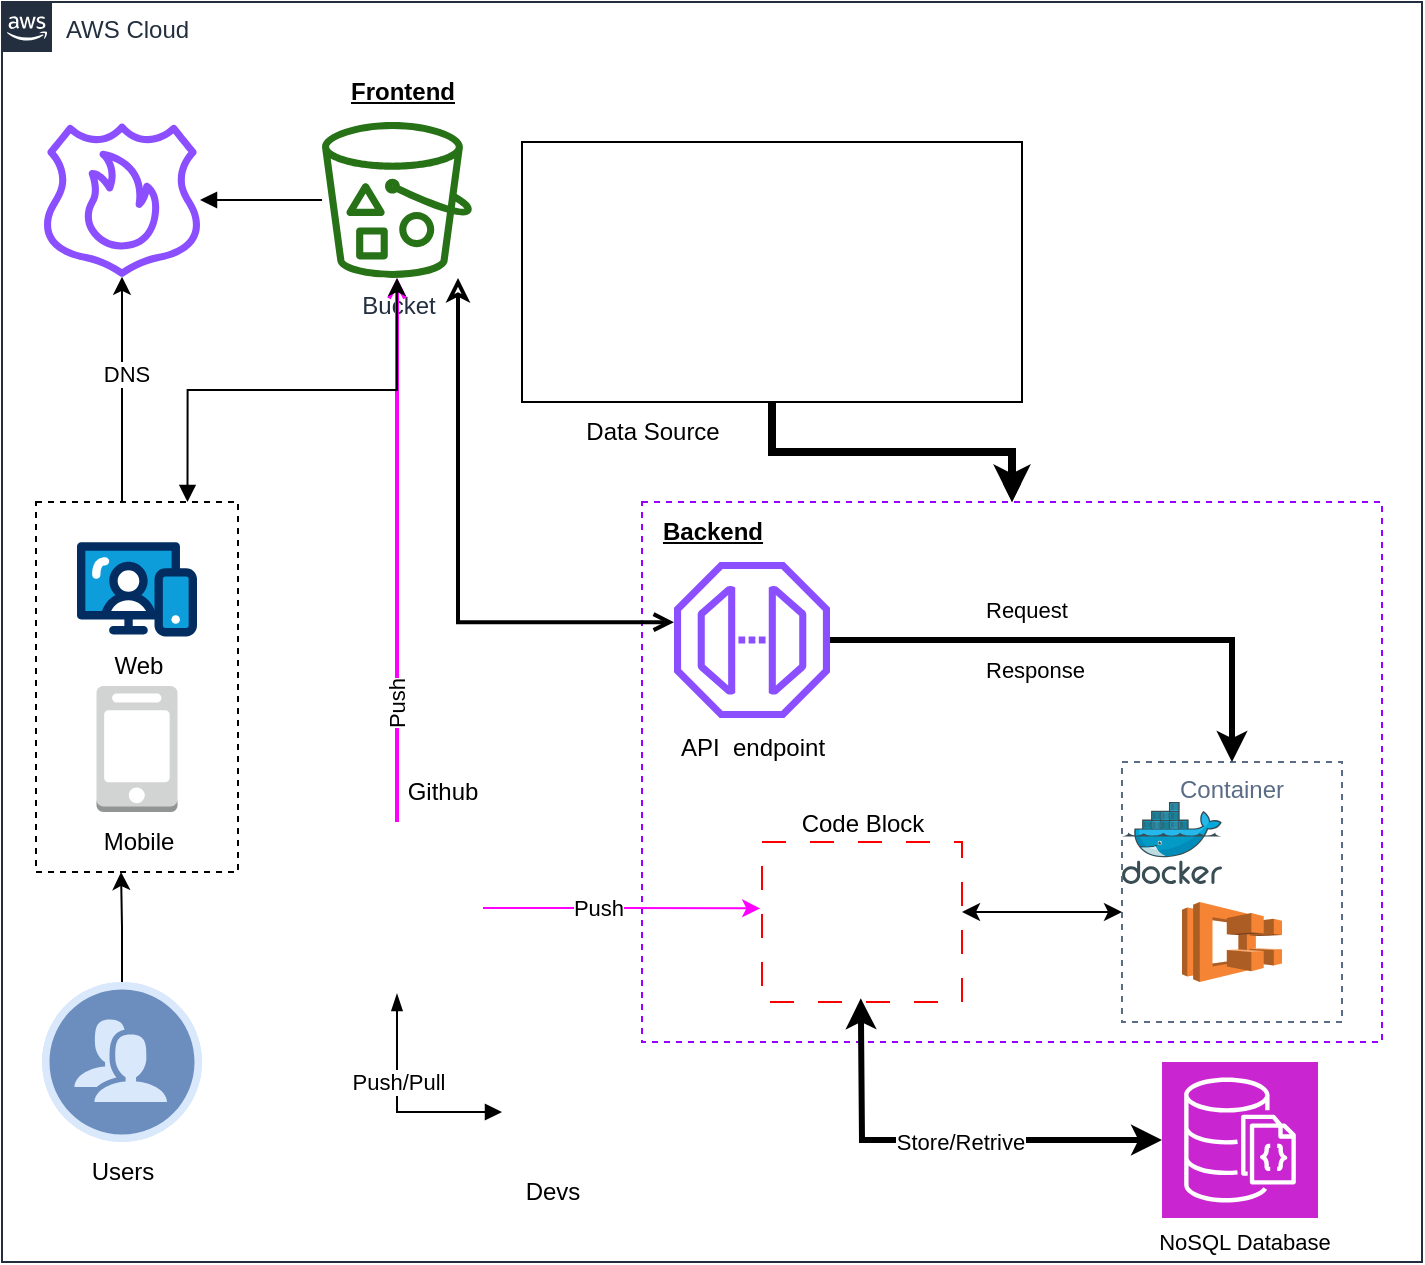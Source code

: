 <mxfile version="24.4.8" type="github">
  <diagram id="Ht1M8jgEwFfnCIfOTk4-" name="Page-1">
    <mxGraphModel dx="1050" dy="569" grid="1" gridSize="10" guides="1" tooltips="1" connect="1" arrows="1" fold="1" page="1" pageScale="1" pageWidth="1169" pageHeight="827" math="0" shadow="0">
      <root>
        <mxCell id="0" />
        <mxCell id="1" parent="0" />
        <mxCell id="UEzPUAAOIrF-is8g5C7q-107" value="" style="rounded=0;whiteSpace=wrap;html=1;labelBackgroundColor=none;fillColor=none;dashed=1;container=1;pointerEvents=0;collapsible=0;recursiveResize=0;strokeColor=#9900ff;" parent="1" vertex="1">
          <mxGeometry x="340" y="290" width="370" height="270" as="geometry" />
        </mxCell>
        <mxCell id="ehjvxD-abrnnZNvWIUBe-18" value="&lt;div style=&quot;text-align: center;&quot;&gt;&lt;span style=&quot;font-size: 11px; background-color: rgb(255, 255, 255);&quot;&gt;Response&lt;/span&gt;&lt;/div&gt;" style="text;whiteSpace=wrap;html=1;" parent="UEzPUAAOIrF-is8g5C7q-107" vertex="1">
          <mxGeometry x="170" y="70" width="50" height="22" as="geometry" />
        </mxCell>
        <mxCell id="ehjvxD-abrnnZNvWIUBe-19" value="&lt;div style=&quot;text-align: center;&quot;&gt;&lt;span style=&quot;font-size: 11px; background-color: rgb(255, 255, 255);&quot;&gt;Request&lt;/span&gt;&lt;/div&gt;" style="text;whiteSpace=wrap;html=1;" parent="UEzPUAAOIrF-is8g5C7q-107" vertex="1">
          <mxGeometry x="170" y="40" width="50" height="20" as="geometry" />
        </mxCell>
        <mxCell id="ehjvxD-abrnnZNvWIUBe-21" value="Code Block" style="text;html=1;align=center;verticalAlign=middle;resizable=0;points=[];autosize=1;strokeColor=none;fillColor=none;" parent="UEzPUAAOIrF-is8g5C7q-107" vertex="1">
          <mxGeometry x="70" y="145.5" width="80" height="30" as="geometry" />
        </mxCell>
        <mxCell id="ehjvxD-abrnnZNvWIUBe-34" value="&lt;b&gt;&lt;u&gt;Backend&lt;/u&gt;&lt;/b&gt;" style="text;html=1;align=center;verticalAlign=middle;resizable=0;points=[];autosize=1;strokeColor=none;fillColor=none;" parent="UEzPUAAOIrF-is8g5C7q-107" vertex="1">
          <mxGeometry width="70" height="30" as="geometry" />
        </mxCell>
        <mxCell id="ehjvxD-abrnnZNvWIUBe-46" value="API&amp;nbsp; endpoint" style="text;html=1;align=center;verticalAlign=middle;resizable=0;points=[];autosize=1;strokeColor=none;fillColor=none;" parent="UEzPUAAOIrF-is8g5C7q-107" vertex="1">
          <mxGeometry x="5" y="108" width="100" height="30" as="geometry" />
        </mxCell>
        <mxCell id="oDoGhL-Xvolos_qGIRNS-1" value="" style="image;sketch=0;aspect=fixed;html=1;points=[];align=center;fontSize=12;image=img/lib/mscae/Docker.svg;" parent="UEzPUAAOIrF-is8g5C7q-107" vertex="1">
          <mxGeometry x="240" y="150" width="50" height="41" as="geometry" />
        </mxCell>
        <mxCell id="oDoGhL-Xvolos_qGIRNS-3" value="" style="outlineConnect=0;dashed=0;verticalLabelPosition=bottom;verticalAlign=top;align=center;html=1;shape=mxgraph.aws3.ecs;fillColor=#F58534;gradientColor=none;" parent="UEzPUAAOIrF-is8g5C7q-107" vertex="1">
          <mxGeometry x="270" y="200" width="50" height="40" as="geometry" />
        </mxCell>
        <mxCell id="oDoGhL-Xvolos_qGIRNS-2" value="Container" style="fillColor=none;strokeColor=#5A6C86;dashed=1;verticalAlign=top;fontStyle=0;fontColor=#5A6C86;whiteSpace=wrap;html=1;" parent="UEzPUAAOIrF-is8g5C7q-107" vertex="1">
          <mxGeometry x="240" y="130" width="110" height="130" as="geometry" />
        </mxCell>
        <mxCell id="oDoGhL-Xvolos_qGIRNS-8" style="edgeStyle=orthogonalEdgeStyle;rounded=0;orthogonalLoop=1;jettySize=auto;html=1;entryX=0.5;entryY=0;entryDx=0;entryDy=0;strokeWidth=3;" parent="UEzPUAAOIrF-is8g5C7q-107" source="oDoGhL-Xvolos_qGIRNS-7" target="oDoGhL-Xvolos_qGIRNS-2" edge="1">
          <mxGeometry relative="1" as="geometry" />
        </mxCell>
        <mxCell id="oDoGhL-Xvolos_qGIRNS-7" value="" style="sketch=0;outlineConnect=0;fontColor=#232F3E;gradientColor=none;fillColor=#8C4FFF;strokeColor=none;dashed=0;verticalLabelPosition=bottom;verticalAlign=top;align=center;html=1;fontSize=12;fontStyle=0;aspect=fixed;pointerEvents=1;shape=mxgraph.aws4.endpoint;" parent="UEzPUAAOIrF-is8g5C7q-107" vertex="1">
          <mxGeometry x="16" y="30" width="78" height="78" as="geometry" />
        </mxCell>
        <mxCell id="UEzPUAAOIrF-is8g5C7q-74" value="AWS Cloud" style="points=[[0,0],[0.25,0],[0.5,0],[0.75,0],[1,0],[1,0.25],[1,0.5],[1,0.75],[1,1],[0.75,1],[0.5,1],[0.25,1],[0,1],[0,0.75],[0,0.5],[0,0.25]];outlineConnect=0;gradientColor=none;html=1;whiteSpace=wrap;fontSize=12;fontStyle=0;shape=mxgraph.aws4.group;grIcon=mxgraph.aws4.group_aws_cloud_alt;strokeColor=#232F3E;fillColor=none;verticalAlign=top;align=left;spacingLeft=30;fontColor=#232F3E;dashed=0;labelBackgroundColor=#ffffff;container=1;pointerEvents=0;collapsible=0;recursiveResize=0;" parent="1" vertex="1">
          <mxGeometry x="20" y="40" width="710" height="630" as="geometry" />
        </mxCell>
        <mxCell id="ehjvxD-abrnnZNvWIUBe-1" value="" style="shape=image;html=1;verticalAlign=top;verticalLabelPosition=bottom;labelBackgroundColor=#ffffff;imageAspect=0;aspect=fixed;image=https://cdn4.iconfinder.com/data/icons/social-media-and-logos-12/32/Logo_Github-128.png" parent="UEzPUAAOIrF-is8g5C7q-74" vertex="1">
          <mxGeometry x="154.5" y="410" width="86" height="86" as="geometry" />
        </mxCell>
        <mxCell id="ehjvxD-abrnnZNvWIUBe-2" value="" style="sketch=0;outlineConnect=0;fontColor=#232F3E;gradientColor=none;fillColor=#8C4FFF;strokeColor=none;dashed=0;verticalLabelPosition=bottom;verticalAlign=top;align=center;html=1;fontSize=12;fontStyle=0;aspect=fixed;pointerEvents=1;shape=mxgraph.aws4.route_53_resolver_dns_firewall;" parent="UEzPUAAOIrF-is8g5C7q-74" vertex="1">
          <mxGeometry x="21" y="60" width="78" height="78" as="geometry" />
        </mxCell>
        <mxCell id="ehjvxD-abrnnZNvWIUBe-3" value="" style="endArrow=none;html=1;rounded=0;startArrow=block;startFill=1;endFill=0;" parent="UEzPUAAOIrF-is8g5C7q-74" source="ehjvxD-abrnnZNvWIUBe-2" target="UEzPUAAOIrF-is8g5C7q-77" edge="1">
          <mxGeometry width="50" height="50" relative="1" as="geometry">
            <mxPoint x="96" y="230" as="sourcePoint" />
            <mxPoint x="146" y="180" as="targetPoint" />
          </mxGeometry>
        </mxCell>
        <mxCell id="UEzPUAAOIrF-is8g5C7q-77" value="Bucket" style="outlineConnect=0;fontColor=#232F3E;gradientColor=none;fillColor=#277116;strokeColor=none;dashed=0;verticalLabelPosition=bottom;verticalAlign=top;align=center;html=1;fontSize=12;fontStyle=0;aspect=fixed;pointerEvents=1;shape=mxgraph.aws4.bucket_with_objects;labelBackgroundColor=#ffffff;" parent="UEzPUAAOIrF-is8g5C7q-74" vertex="1">
          <mxGeometry x="160" y="60" width="75" height="78" as="geometry" />
        </mxCell>
        <mxCell id="UEzPUAAOIrF-is8g5C7q-88" value="" style="edgeStyle=orthogonalEdgeStyle;rounded=0;orthogonalLoop=1;jettySize=auto;html=1;endArrow=open;endFill=0;strokeWidth=2;strokeColor=#ff00ff;" parent="UEzPUAAOIrF-is8g5C7q-74" source="ehjvxD-abrnnZNvWIUBe-1" target="UEzPUAAOIrF-is8g5C7q-77" edge="1">
          <mxGeometry relative="1" as="geometry">
            <mxPoint x="118" y="100" as="sourcePoint" />
          </mxGeometry>
        </mxCell>
        <mxCell id="ehjvxD-abrnnZNvWIUBe-23" value="Push&lt;br&gt;" style="edgeLabel;html=1;align=center;verticalAlign=middle;resizable=0;points=[];rotation=-90;" parent="UEzPUAAOIrF-is8g5C7q-88" vertex="1" connectable="0">
          <mxGeometry x="-0.569" relative="1" as="geometry">
            <mxPoint as="offset" />
          </mxGeometry>
        </mxCell>
        <mxCell id="ehjvxD-abrnnZNvWIUBe-4" value="" style="verticalLabelPosition=bottom;sketch=0;html=1;fillColor=#dae8fc;strokeColor=#6c8ebf;verticalAlign=top;align=center;points=[[0,0.5,0],[0.125,0.25,0],[0.25,0,0],[0.5,0,0],[0.75,0,0],[0.875,0.25,0],[1,0.5,0],[0.875,0.75,0],[0.75,1,0],[0.5,1,0],[0.125,0.75,0]];pointerEvents=1;shape=mxgraph.cisco_safe.compositeIcon;bgIcon=ellipse;resIcon=mxgraph.cisco_safe.design.users;" parent="UEzPUAAOIrF-is8g5C7q-74" vertex="1">
          <mxGeometry x="20" y="490" width="80" height="80" as="geometry" />
        </mxCell>
        <mxCell id="ehjvxD-abrnnZNvWIUBe-8" value="" style="rounded=0;whiteSpace=wrap;html=1;labelBackgroundColor=none;fillColor=none;container=1;pointerEvents=0;collapsible=0;recursiveResize=0;dashed=1;dashPattern=12 12;strokeColor=#fa0000;" parent="UEzPUAAOIrF-is8g5C7q-74" vertex="1">
          <mxGeometry x="380" y="420" width="100" height="80" as="geometry" />
        </mxCell>
        <mxCell id="seZLoObt_UwhYkPBxJRr-1" value="" style="shape=image;verticalLabelPosition=bottom;verticalAlign=top;imageAspect=0;image=https://static-00.iconduck.com/assets.00/node-js-icon-454x512-nztofx17.png;" parent="ehjvxD-abrnnZNvWIUBe-8" vertex="1">
          <mxGeometry x="28" y="15" width="46.59" height="50" as="geometry" />
        </mxCell>
        <mxCell id="ehjvxD-abrnnZNvWIUBe-20" style="edgeStyle=orthogonalEdgeStyle;rounded=0;orthogonalLoop=1;jettySize=auto;html=1;entryX=-0.009;entryY=0.415;entryDx=0;entryDy=0;entryPerimeter=0;strokeColor=#FF00FF;" parent="UEzPUAAOIrF-is8g5C7q-74" source="ehjvxD-abrnnZNvWIUBe-1" target="ehjvxD-abrnnZNvWIUBe-8" edge="1">
          <mxGeometry relative="1" as="geometry" />
        </mxCell>
        <mxCell id="ehjvxD-abrnnZNvWIUBe-22" value="Push" style="edgeLabel;html=1;align=center;verticalAlign=middle;resizable=0;points=[];" parent="ehjvxD-abrnnZNvWIUBe-20" vertex="1" connectable="0">
          <mxGeometry x="-0.168" relative="1" as="geometry">
            <mxPoint as="offset" />
          </mxGeometry>
        </mxCell>
        <mxCell id="ehjvxD-abrnnZNvWIUBe-42" style="edgeStyle=orthogonalEdgeStyle;rounded=0;orthogonalLoop=1;jettySize=auto;html=1;exitX=0.75;exitY=0;exitDx=0;exitDy=0;startArrow=block;startFill=1;" parent="UEzPUAAOIrF-is8g5C7q-74" source="ehjvxD-abrnnZNvWIUBe-25" target="UEzPUAAOIrF-is8g5C7q-77" edge="1">
          <mxGeometry relative="1" as="geometry" />
        </mxCell>
        <mxCell id="ehjvxD-abrnnZNvWIUBe-25" value="" style="rounded=0;whiteSpace=wrap;html=1;labelBackgroundColor=none;fillColor=none;dashed=1;container=1;pointerEvents=0;collapsible=0;recursiveResize=0;" parent="UEzPUAAOIrF-is8g5C7q-74" vertex="1">
          <mxGeometry x="17" y="250" width="101" height="185" as="geometry" />
        </mxCell>
        <mxCell id="ehjvxD-abrnnZNvWIUBe-28" value="" style="outlineConnect=0;dashed=0;verticalLabelPosition=bottom;verticalAlign=top;align=center;html=1;shape=mxgraph.aws3.mobile_client;fillColor=#D2D3D3;gradientColor=none;" parent="ehjvxD-abrnnZNvWIUBe-25" vertex="1">
          <mxGeometry x="30.25" y="92" width="40.5" height="63" as="geometry" />
        </mxCell>
        <mxCell id="ehjvxD-abrnnZNvWIUBe-29" value="" style="verticalLabelPosition=bottom;aspect=fixed;html=1;shape=mxgraph.salesforce.web;" parent="ehjvxD-abrnnZNvWIUBe-25" vertex="1">
          <mxGeometry x="20.5" y="20" width="60" height="47.4" as="geometry" />
        </mxCell>
        <mxCell id="ehjvxD-abrnnZNvWIUBe-44" value="Web" style="text;html=1;align=center;verticalAlign=middle;resizable=0;points=[];autosize=1;strokeColor=none;fillColor=none;" parent="ehjvxD-abrnnZNvWIUBe-25" vertex="1">
          <mxGeometry x="25.5" y="67.4" width="50" height="30" as="geometry" />
        </mxCell>
        <mxCell id="ehjvxD-abrnnZNvWIUBe-43" value="Mobile" style="text;html=1;align=center;verticalAlign=middle;resizable=0;points=[];autosize=1;strokeColor=none;fillColor=none;" parent="ehjvxD-abrnnZNvWIUBe-25" vertex="1">
          <mxGeometry x="20.5" y="155" width="60" height="30" as="geometry" />
        </mxCell>
        <mxCell id="ehjvxD-abrnnZNvWIUBe-30" value="Github&lt;br&gt;" style="text;html=1;align=center;verticalAlign=middle;resizable=0;points=[];autosize=1;strokeColor=none;fillColor=none;" parent="UEzPUAAOIrF-is8g5C7q-74" vertex="1">
          <mxGeometry x="190" y="380" width="60" height="30" as="geometry" />
        </mxCell>
        <mxCell id="ehjvxD-abrnnZNvWIUBe-31" value="Users" style="text;html=1;align=center;verticalAlign=middle;resizable=0;points=[];autosize=1;strokeColor=none;fillColor=none;" parent="UEzPUAAOIrF-is8g5C7q-74" vertex="1">
          <mxGeometry x="35" y="570" width="50" height="30" as="geometry" />
        </mxCell>
        <mxCell id="ehjvxD-abrnnZNvWIUBe-32" style="edgeStyle=orthogonalEdgeStyle;rounded=0;orthogonalLoop=1;jettySize=auto;html=1;entryX=0.421;entryY=1;entryDx=0;entryDy=0;entryPerimeter=0;" parent="UEzPUAAOIrF-is8g5C7q-74" source="ehjvxD-abrnnZNvWIUBe-4" target="ehjvxD-abrnnZNvWIUBe-25" edge="1">
          <mxGeometry relative="1" as="geometry" />
        </mxCell>
        <mxCell id="ehjvxD-abrnnZNvWIUBe-38" value="&lt;b&gt;&lt;u&gt;Frontend&lt;/u&gt;&lt;/b&gt;" style="text;html=1;align=center;verticalAlign=middle;resizable=0;points=[];autosize=1;strokeColor=none;fillColor=none;" parent="UEzPUAAOIrF-is8g5C7q-74" vertex="1">
          <mxGeometry x="160" y="30" width="80" height="30" as="geometry" />
        </mxCell>
        <mxCell id="ehjvxD-abrnnZNvWIUBe-39" value="" style="endArrow=classic;html=1;rounded=0;" parent="UEzPUAAOIrF-is8g5C7q-74" target="ehjvxD-abrnnZNvWIUBe-2" edge="1">
          <mxGeometry width="50" height="50" relative="1" as="geometry">
            <mxPoint x="60" y="250" as="sourcePoint" />
            <mxPoint x="110" y="200" as="targetPoint" />
          </mxGeometry>
        </mxCell>
        <mxCell id="ehjvxD-abrnnZNvWIUBe-40" value="DNS&lt;br&gt;" style="edgeLabel;html=1;align=center;verticalAlign=middle;resizable=0;points=[];" parent="ehjvxD-abrnnZNvWIUBe-39" vertex="1" connectable="0">
          <mxGeometry x="0.141" y="-2" relative="1" as="geometry">
            <mxPoint as="offset" />
          </mxGeometry>
        </mxCell>
        <mxCell id="th56XPy9TMvoN9Q4Mtjg-9" style="edgeStyle=orthogonalEdgeStyle;rounded=0;orthogonalLoop=1;jettySize=auto;html=1;endArrow=blockThin;endFill=1;startArrow=block;startFill=1;" parent="UEzPUAAOIrF-is8g5C7q-74" source="th56XPy9TMvoN9Q4Mtjg-7" target="ehjvxD-abrnnZNvWIUBe-1" edge="1">
          <mxGeometry relative="1" as="geometry">
            <mxPoint x="200" y="630" as="targetPoint" />
          </mxGeometry>
        </mxCell>
        <mxCell id="th56XPy9TMvoN9Q4Mtjg-10" value="NoSQL Database" style="edgeLabel;html=1;align=center;verticalAlign=middle;resizable=0;points=[];" parent="th56XPy9TMvoN9Q4Mtjg-9" vertex="1" connectable="0">
          <mxGeometry x="0.234" y="-1" relative="1" as="geometry">
            <mxPoint x="422" y="81" as="offset" />
          </mxGeometry>
        </mxCell>
        <mxCell id="th56XPy9TMvoN9Q4Mtjg-7" value="" style="shape=image;verticalLabelPosition=bottom;verticalAlign=top;imageAspect=0;image=https://cdn-icons-png.flaticon.com/512/5072/5072860.png;" parent="UEzPUAAOIrF-is8g5C7q-74" vertex="1">
          <mxGeometry x="250" y="530" width="60" height="50" as="geometry" />
        </mxCell>
        <mxCell id="th56XPy9TMvoN9Q4Mtjg-8" value="Devs" style="text;html=1;align=center;verticalAlign=middle;resizable=0;points=[];autosize=1;strokeColor=none;fillColor=none;" parent="UEzPUAAOIrF-is8g5C7q-74" vertex="1">
          <mxGeometry x="250" y="580" width="50" height="30" as="geometry" />
        </mxCell>
        <mxCell id="cledfhvViTHTI7fggjJW-3" value="" style="sketch=0;points=[[0,0,0],[0.25,0,0],[0.5,0,0],[0.75,0,0],[1,0,0],[0,1,0],[0.25,1,0],[0.5,1,0],[0.75,1,0],[1,1,0],[0,0.25,0],[0,0.5,0],[0,0.75,0],[1,0.25,0],[1,0.5,0],[1,0.75,0]];outlineConnect=0;fontColor=#232F3E;fillColor=#C925D1;strokeColor=#ffffff;dashed=0;verticalLabelPosition=bottom;verticalAlign=top;align=center;html=1;fontSize=12;fontStyle=0;aspect=fixed;shape=mxgraph.aws4.resourceIcon;resIcon=mxgraph.aws4.documentdb_with_mongodb_compatibility;" parent="UEzPUAAOIrF-is8g5C7q-74" vertex="1">
          <mxGeometry x="580" y="530" width="78" height="78" as="geometry" />
        </mxCell>
        <mxCell id="cledfhvViTHTI7fggjJW-9" value="" style="rounded=0;whiteSpace=wrap;html=1;fillColor=none;" parent="UEzPUAAOIrF-is8g5C7q-74" vertex="1">
          <mxGeometry x="260" y="70" width="250" height="130" as="geometry" />
        </mxCell>
        <mxCell id="cledfhvViTHTI7fggjJW-7" value="" style="shape=image;verticalLabelPosition=bottom;verticalAlign=top;imageAspect=0;image=https://upload.wikimedia.org/wikipedia/commons/thumb/a/a9/Amazon_logo.svg/2560px-Amazon_logo.svg.png;" parent="UEzPUAAOIrF-is8g5C7q-74" vertex="1">
          <mxGeometry x="295" y="80" width="180" height="70" as="geometry" />
        </mxCell>
        <mxCell id="cledfhvViTHTI7fggjJW-8" value="" style="shape=image;verticalLabelPosition=bottom;verticalAlign=top;imageAspect=0;image=https://1000logos.net/wp-content/uploads/2021/02/Flipkart-logo.png;" parent="UEzPUAAOIrF-is8g5C7q-74" vertex="1">
          <mxGeometry x="295" y="120" width="188" height="90" as="geometry" />
        </mxCell>
        <mxCell id="cledfhvViTHTI7fggjJW-12" value="Data Source" style="text;html=1;align=center;verticalAlign=middle;resizable=0;points=[];autosize=1;strokeColor=none;fillColor=none;" parent="UEzPUAAOIrF-is8g5C7q-74" vertex="1">
          <mxGeometry x="280" y="200" width="90" height="30" as="geometry" />
        </mxCell>
        <mxCell id="cledfhvViTHTI7fggjJW-4" value="Push/Pull" style="edgeLabel;html=1;align=center;verticalAlign=middle;resizable=0;points=[];" parent="UEzPUAAOIrF-is8g5C7q-74" vertex="1" connectable="0">
          <mxGeometry x="197.5" y="540" as="geometry" />
        </mxCell>
        <mxCell id="cledfhvViTHTI7fggjJW-13" value="" style="endArrow=classic;startArrow=classic;html=1;rounded=0;exitX=0;exitY=0.5;exitDx=0;exitDy=0;exitPerimeter=0;entryX=0.494;entryY=0.977;entryDx=0;entryDy=0;entryPerimeter=0;strokeWidth=3;" parent="UEzPUAAOIrF-is8g5C7q-74" source="cledfhvViTHTI7fggjJW-3" target="ehjvxD-abrnnZNvWIUBe-8" edge="1">
          <mxGeometry width="50" height="50" relative="1" as="geometry">
            <mxPoint x="370" y="490" as="sourcePoint" />
            <mxPoint x="430" y="510" as="targetPoint" />
            <Array as="points">
              <mxPoint x="430" y="569" />
            </Array>
          </mxGeometry>
        </mxCell>
        <mxCell id="cledfhvViTHTI7fggjJW-14" value="Store/Retrive" style="edgeLabel;html=1;align=center;verticalAlign=middle;resizable=0;points=[];" parent="cledfhvViTHTI7fggjJW-13" vertex="1" connectable="0">
          <mxGeometry x="-0.087" y="1" relative="1" as="geometry">
            <mxPoint as="offset" />
          </mxGeometry>
        </mxCell>
        <mxCell id="UEzPUAAOIrF-is8g5C7q-89" value="" style="edgeStyle=orthogonalEdgeStyle;rounded=0;orthogonalLoop=1;jettySize=auto;html=1;endArrow=open;endFill=0;strokeWidth=2;startArrow=classic;startFill=0;" parent="1" source="UEzPUAAOIrF-is8g5C7q-77" edge="1">
          <mxGeometry relative="1" as="geometry">
            <Array as="points">
              <mxPoint x="248" y="350" />
            </Array>
            <mxPoint x="356" y="350.067" as="targetPoint" />
          </mxGeometry>
        </mxCell>
        <mxCell id="ehjvxD-abrnnZNvWIUBe-17" value="" style="edgeStyle=orthogonalEdgeStyle;rounded=0;orthogonalLoop=1;jettySize=auto;html=1;startArrow=classic;startFill=1;" parent="1" edge="1">
          <mxGeometry relative="1" as="geometry">
            <mxPoint x="580" y="495" as="sourcePoint" />
            <mxPoint x="500" y="495" as="targetPoint" />
          </mxGeometry>
        </mxCell>
        <mxCell id="oDoGhL-Xvolos_qGIRNS-4" style="edgeStyle=orthogonalEdgeStyle;rounded=0;orthogonalLoop=1;jettySize=auto;html=1;" parent="1" source="cledfhvViTHTI7fggjJW-9" target="UEzPUAAOIrF-is8g5C7q-107" edge="1">
          <mxGeometry relative="1" as="geometry" />
        </mxCell>
        <mxCell id="oDoGhL-Xvolos_qGIRNS-5" style="edgeStyle=orthogonalEdgeStyle;rounded=0;orthogonalLoop=1;jettySize=auto;html=1;entryX=0.5;entryY=0;entryDx=0;entryDy=0;strokeWidth=4;" parent="1" source="cledfhvViTHTI7fggjJW-9" target="UEzPUAAOIrF-is8g5C7q-107" edge="1">
          <mxGeometry relative="1" as="geometry" />
        </mxCell>
      </root>
    </mxGraphModel>
  </diagram>
</mxfile>
